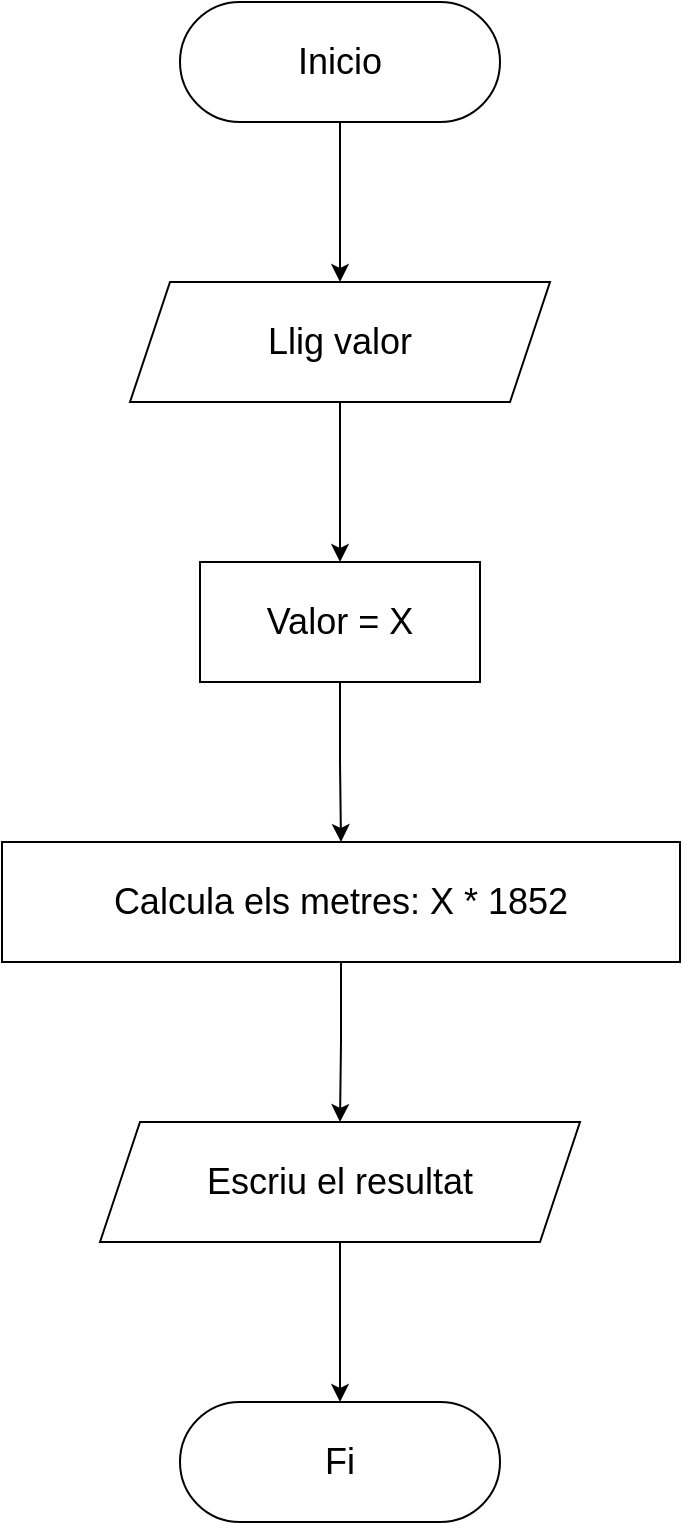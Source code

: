 <mxfile version="15.2.7" type="device"><diagram id="eNO5PuJaC_dVS59lGvTN" name="Page-1"><mxGraphModel dx="973" dy="2047" grid="1" gridSize="10" guides="1" tooltips="1" connect="1" arrows="1" fold="1" page="0" pageScale="1" pageWidth="850" pageHeight="1100" math="0" shadow="0"><root><mxCell id="0"/><mxCell id="1" parent="0"/><mxCell id="BS7JwvyYUh9HdMp1SJgk-3" style="edgeStyle=orthogonalEdgeStyle;rounded=0;orthogonalLoop=1;jettySize=auto;html=1;entryX=0.5;entryY=0;entryDx=0;entryDy=0;" edge="1" parent="1" source="BS7JwvyYUh9HdMp1SJgk-1" target="BS7JwvyYUh9HdMp1SJgk-4"><mxGeometry relative="1" as="geometry"><mxPoint x="240" y="-720" as="targetPoint"/></mxGeometry></mxCell><mxCell id="BS7JwvyYUh9HdMp1SJgk-1" value="&lt;font style=&quot;font-size: 18px&quot;&gt;Inicio&lt;/font&gt;" style="rounded=1;whiteSpace=wrap;html=1;arcSize=50;" vertex="1" parent="1"><mxGeometry x="160" y="-860" width="160" height="60" as="geometry"/></mxCell><mxCell id="BS7JwvyYUh9HdMp1SJgk-6" style="edgeStyle=orthogonalEdgeStyle;rounded=0;orthogonalLoop=1;jettySize=auto;html=1;entryX=0.5;entryY=0;entryDx=0;entryDy=0;" edge="1" parent="1" source="BS7JwvyYUh9HdMp1SJgk-4" target="BS7JwvyYUh9HdMp1SJgk-5"><mxGeometry relative="1" as="geometry"/></mxCell><mxCell id="BS7JwvyYUh9HdMp1SJgk-4" value="&lt;font style=&quot;font-size: 18px&quot;&gt;Llig valor&lt;/font&gt;" style="shape=parallelogram;perimeter=parallelogramPerimeter;whiteSpace=wrap;html=1;fixedSize=1;" vertex="1" parent="1"><mxGeometry x="135" y="-720" width="210" height="60" as="geometry"/></mxCell><mxCell id="BS7JwvyYUh9HdMp1SJgk-7" style="edgeStyle=orthogonalEdgeStyle;rounded=0;orthogonalLoop=1;jettySize=auto;html=1;" edge="1" parent="1" source="BS7JwvyYUh9HdMp1SJgk-5" target="BS7JwvyYUh9HdMp1SJgk-8"><mxGeometry relative="1" as="geometry"><mxPoint x="240" y="-450" as="targetPoint"/></mxGeometry></mxCell><mxCell id="BS7JwvyYUh9HdMp1SJgk-5" value="&lt;font style=&quot;font-size: 18px&quot;&gt;Valor = X&lt;/font&gt;" style="rounded=0;whiteSpace=wrap;html=1;" vertex="1" parent="1"><mxGeometry x="170" y="-580" width="140" height="60" as="geometry"/></mxCell><mxCell id="BS7JwvyYUh9HdMp1SJgk-9" style="edgeStyle=orthogonalEdgeStyle;rounded=0;orthogonalLoop=1;jettySize=auto;html=1;" edge="1" parent="1" source="BS7JwvyYUh9HdMp1SJgk-8" target="BS7JwvyYUh9HdMp1SJgk-10"><mxGeometry relative="1" as="geometry"><mxPoint x="240.5" y="-300" as="targetPoint"/></mxGeometry></mxCell><mxCell id="BS7JwvyYUh9HdMp1SJgk-8" value="&lt;font style=&quot;font-size: 18px&quot;&gt;Calcula els metres: X * 1852&lt;/font&gt;" style="rounded=0;whiteSpace=wrap;html=1;" vertex="1" parent="1"><mxGeometry x="71" y="-440" width="339" height="60" as="geometry"/></mxCell><mxCell id="BS7JwvyYUh9HdMp1SJgk-11" style="edgeStyle=orthogonalEdgeStyle;rounded=0;orthogonalLoop=1;jettySize=auto;html=1;" edge="1" parent="1" source="BS7JwvyYUh9HdMp1SJgk-10" target="BS7JwvyYUh9HdMp1SJgk-12"><mxGeometry relative="1" as="geometry"><mxPoint x="240" y="-170" as="targetPoint"/></mxGeometry></mxCell><mxCell id="BS7JwvyYUh9HdMp1SJgk-10" value="&lt;font style=&quot;font-size: 18px&quot;&gt;Escriu el resultat&lt;/font&gt;" style="shape=parallelogram;perimeter=parallelogramPerimeter;whiteSpace=wrap;html=1;fixedSize=1;" vertex="1" parent="1"><mxGeometry x="120" y="-300" width="240" height="60" as="geometry"/></mxCell><mxCell id="BS7JwvyYUh9HdMp1SJgk-12" value="&lt;font style=&quot;font-size: 18px&quot;&gt;Fi&lt;/font&gt;" style="rounded=1;whiteSpace=wrap;html=1;arcSize=50;" vertex="1" parent="1"><mxGeometry x="160" y="-160" width="160" height="60" as="geometry"/></mxCell></root></mxGraphModel></diagram></mxfile>